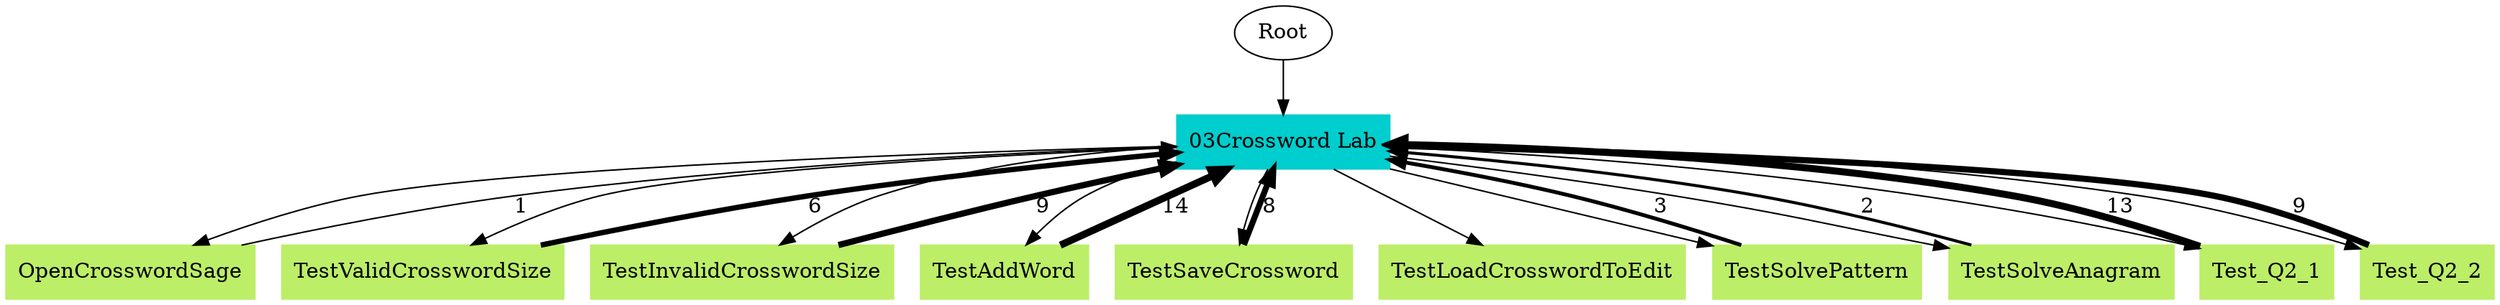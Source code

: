 // TS <-> TC
digraph {
	Root
	"03Crossword Lab" [color=cyan3 shape=box style=filled]
		Root -> "03Crossword Lab"
	OpenCrosswordSage [color=darkolivegreen2 shape=box style=filled]
		"03Crossword Lab" -> OpenCrosswordSage
	TestValidCrosswordSize [color=darkolivegreen2 shape=box style=filled]
		"03Crossword Lab" -> TestValidCrosswordSize
	TestInvalidCrosswordSize [color=darkolivegreen2 shape=box style=filled]
		"03Crossword Lab" -> TestInvalidCrosswordSize
	TestAddWord [color=darkolivegreen2 shape=box style=filled]
		"03Crossword Lab" -> TestAddWord
	TestSaveCrossword [color=darkolivegreen2 shape=box style=filled]
		"03Crossword Lab" -> TestSaveCrossword
	TestLoadCrosswordToEdit [color=darkolivegreen2 shape=box style=filled]
		"03Crossword Lab" -> TestLoadCrosswordToEdit
	TestSolvePattern [color=darkolivegreen2 shape=box style=filled]
		"03Crossword Lab" -> TestSolvePattern
	TestSolveAnagram [color=darkolivegreen2 shape=box style=filled]
		"03Crossword Lab" -> TestSolveAnagram
	Test_Q2_1 [color=darkolivegreen2 shape=box style=filled]
		"03Crossword Lab" -> Test_Q2_1
	Test_Q2_2 [color=darkolivegreen2 shape=box style=filled]
		"03Crossword Lab" -> Test_Q2_2
		TestInvalidCrosswordSize -> "03Crossword Lab" [label=9 penwidth=4.16992500144]
		TestValidCrosswordSize -> "03Crossword Lab" [label=6 penwidth=3.58496250072]
		TestSaveCrossword -> "03Crossword Lab" [label=8 penwidth=4.0]
		TestSolveAnagram -> "03Crossword Lab" [label=2 penwidth=2.0]
		Test_Q2_2 -> "03Crossword Lab" [label=9 penwidth=4.16992500144]
		TestAddWord -> "03Crossword Lab" [label=14 penwidth=4.80735492206]
		Test_Q2_1 -> "03Crossword Lab" [label=13 penwidth=4.70043971814]
		TestSolvePattern -> "03Crossword Lab" [label=3 penwidth=2.58496250072]
		OpenCrosswordSage -> "03Crossword Lab" [label=1 penwidth=1.0]
}